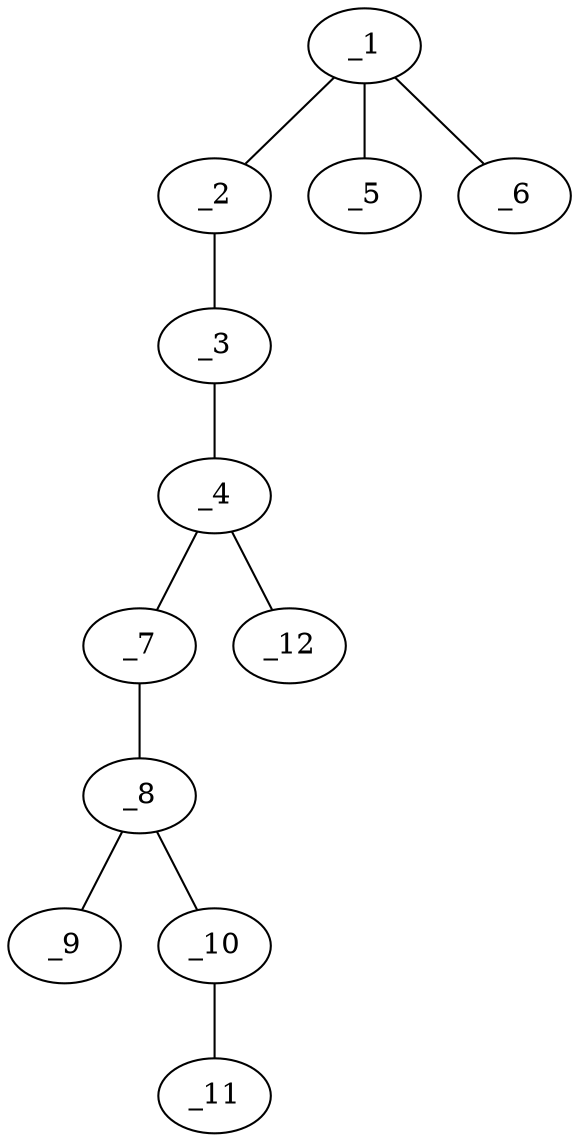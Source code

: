 graph molid625421 {
	_1	 [charge=0,
		chem=4,
		symbol="N  ",
		x="2.866",
		y="0.25"];
	_2	 [charge=0,
		chem=1,
		symbol="C  ",
		x="3.7321",
		y="-0.25"];
	_1 -- _2	 [valence=1];
	_5	 [charge=0,
		chem=1,
		symbol="C  ",
		x=2,
		y="-0.25"];
	_1 -- _5	 [valence=1];
	_6	 [charge=0,
		chem=1,
		symbol="C  ",
		x="2.866",
		y="1.25"];
	_1 -- _6	 [valence=1];
	_3	 [charge=0,
		chem=1,
		symbol="C  ",
		x="4.5981",
		y="0.25"];
	_2 -- _3	 [valence=1];
	_4	 [charge=0,
		chem=4,
		symbol="N  ",
		x="5.4641",
		y="-0.25"];
	_3 -- _4	 [valence=1];
	_7	 [charge=0,
		chem=1,
		symbol="C  ",
		x="6.3301",
		y="0.25"];
	_4 -- _7	 [valence=1];
	_12	 [charge=0,
		chem=1,
		symbol="C  ",
		x="5.4641",
		y="-1.25"];
	_4 -- _12	 [valence=1];
	_8	 [charge=0,
		chem=1,
		symbol="C  ",
		x="7.1962",
		y="-0.25"];
	_7 -- _8	 [valence=1];
	_9	 [charge=0,
		chem=2,
		symbol="O  ",
		x="7.1962",
		y="-1.25"];
	_8 -- _9	 [valence=1];
	_10	 [charge=0,
		chem=1,
		symbol="C  ",
		x="8.0622",
		y="0.25"];
	_8 -- _10	 [valence=1];
	_11	 [charge=0,
		chem=2,
		symbol="O  ",
		x="8.9282",
		y="-0.25"];
	_10 -- _11	 [valence=1];
}
